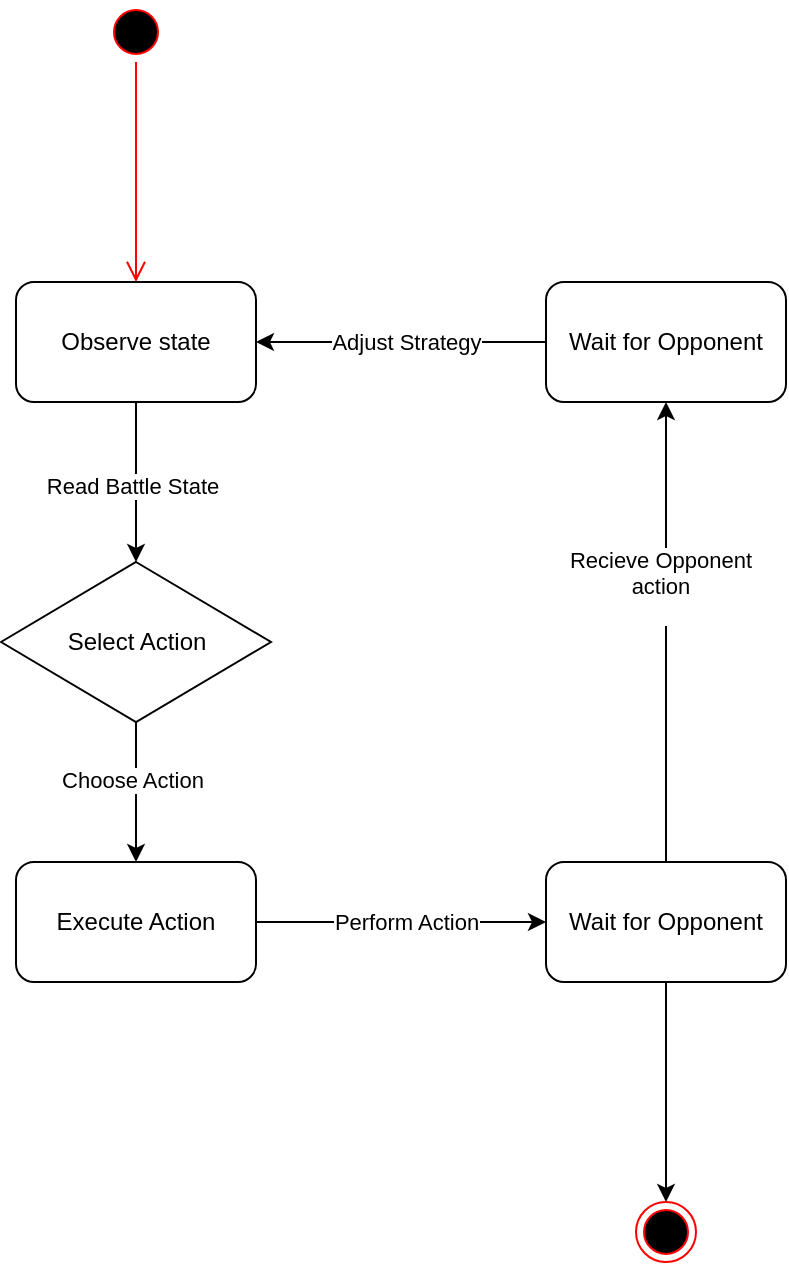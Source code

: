 <mxfile version="25.0.2">
  <diagram name="Page-1" id="8iYKTfm8lL3CdPj7tNKk">
    <mxGraphModel dx="1461" dy="871" grid="1" gridSize="10" guides="1" tooltips="1" connect="1" arrows="1" fold="1" page="1" pageScale="1" pageWidth="850" pageHeight="1100" math="0" shadow="0">
      <root>
        <mxCell id="0" />
        <mxCell id="1" parent="0" />
        <mxCell id="DEPRd6UQ8BkP_VHY7koi-1" value="" style="ellipse;html=1;shape=startState;fillColor=#000000;strokeColor=#ff0000;" vertex="1" parent="1">
          <mxGeometry x="170" y="90" width="30" height="30" as="geometry" />
        </mxCell>
        <mxCell id="DEPRd6UQ8BkP_VHY7koi-2" value="" style="edgeStyle=orthogonalEdgeStyle;html=1;verticalAlign=bottom;endArrow=open;endSize=8;strokeColor=#ff0000;rounded=0;" edge="1" source="DEPRd6UQ8BkP_VHY7koi-1" parent="1">
          <mxGeometry relative="1" as="geometry">
            <mxPoint x="185" y="230" as="targetPoint" />
          </mxGeometry>
        </mxCell>
        <mxCell id="DEPRd6UQ8BkP_VHY7koi-5" style="edgeStyle=orthogonalEdgeStyle;rounded=0;orthogonalLoop=1;jettySize=auto;html=1;entryX=0.5;entryY=0;entryDx=0;entryDy=0;" edge="1" parent="1" source="DEPRd6UQ8BkP_VHY7koi-3" target="DEPRd6UQ8BkP_VHY7koi-4">
          <mxGeometry relative="1" as="geometry" />
        </mxCell>
        <mxCell id="DEPRd6UQ8BkP_VHY7koi-15" value="Read Battle State" style="edgeLabel;html=1;align=center;verticalAlign=middle;resizable=0;points=[];" vertex="1" connectable="0" parent="DEPRd6UQ8BkP_VHY7koi-5">
          <mxGeometry x="0.05" y="-2" relative="1" as="geometry">
            <mxPoint as="offset" />
          </mxGeometry>
        </mxCell>
        <mxCell id="DEPRd6UQ8BkP_VHY7koi-3" value="Observe state" style="rounded=1;whiteSpace=wrap;html=1;" vertex="1" parent="1">
          <mxGeometry x="125" y="230" width="120" height="60" as="geometry" />
        </mxCell>
        <mxCell id="DEPRd6UQ8BkP_VHY7koi-7" style="edgeStyle=orthogonalEdgeStyle;rounded=0;orthogonalLoop=1;jettySize=auto;html=1;entryX=0.5;entryY=0;entryDx=0;entryDy=0;" edge="1" parent="1" source="DEPRd6UQ8BkP_VHY7koi-4" target="DEPRd6UQ8BkP_VHY7koi-6">
          <mxGeometry relative="1" as="geometry" />
        </mxCell>
        <mxCell id="DEPRd6UQ8BkP_VHY7koi-16" value="Choose Action" style="edgeLabel;html=1;align=center;verticalAlign=middle;resizable=0;points=[];" vertex="1" connectable="0" parent="DEPRd6UQ8BkP_VHY7koi-7">
          <mxGeometry x="-0.171" y="-2" relative="1" as="geometry">
            <mxPoint as="offset" />
          </mxGeometry>
        </mxCell>
        <mxCell id="DEPRd6UQ8BkP_VHY7koi-4" value="Select Action" style="rhombus;whiteSpace=wrap;html=1;" vertex="1" parent="1">
          <mxGeometry x="117.5" y="370" width="135" height="80" as="geometry" />
        </mxCell>
        <mxCell id="DEPRd6UQ8BkP_VHY7koi-9" style="edgeStyle=orthogonalEdgeStyle;rounded=0;orthogonalLoop=1;jettySize=auto;html=1;entryX=0;entryY=0.5;entryDx=0;entryDy=0;" edge="1" parent="1" source="DEPRd6UQ8BkP_VHY7koi-6" target="DEPRd6UQ8BkP_VHY7koi-8">
          <mxGeometry relative="1" as="geometry" />
        </mxCell>
        <mxCell id="DEPRd6UQ8BkP_VHY7koi-17" value="Perform Action" style="edgeLabel;html=1;align=center;verticalAlign=middle;resizable=0;points=[];" vertex="1" connectable="0" parent="DEPRd6UQ8BkP_VHY7koi-9">
          <mxGeometry x="0.159" relative="1" as="geometry">
            <mxPoint x="-9" as="offset" />
          </mxGeometry>
        </mxCell>
        <mxCell id="DEPRd6UQ8BkP_VHY7koi-6" value="Execute Action" style="rounded=1;whiteSpace=wrap;html=1;" vertex="1" parent="1">
          <mxGeometry x="125" y="520" width="120" height="60" as="geometry" />
        </mxCell>
        <mxCell id="DEPRd6UQ8BkP_VHY7koi-11" style="edgeStyle=orthogonalEdgeStyle;rounded=0;orthogonalLoop=1;jettySize=auto;html=1;entryX=0.5;entryY=1;entryDx=0;entryDy=0;" edge="1" parent="1" source="DEPRd6UQ8BkP_VHY7koi-8" target="DEPRd6UQ8BkP_VHY7koi-10">
          <mxGeometry relative="1" as="geometry" />
        </mxCell>
        <mxCell id="DEPRd6UQ8BkP_VHY7koi-18" value="Recieve Opponent&lt;div&gt;action&lt;/div&gt;&lt;div&gt;&lt;br&gt;&lt;/div&gt;" style="edgeLabel;html=1;align=center;verticalAlign=middle;resizable=0;points=[];" vertex="1" connectable="0" parent="DEPRd6UQ8BkP_VHY7koi-11">
          <mxGeometry x="0.2" y="3" relative="1" as="geometry">
            <mxPoint as="offset" />
          </mxGeometry>
        </mxCell>
        <mxCell id="DEPRd6UQ8BkP_VHY7koi-14" style="edgeStyle=orthogonalEdgeStyle;rounded=0;orthogonalLoop=1;jettySize=auto;html=1;entryX=0.5;entryY=0;entryDx=0;entryDy=0;" edge="1" parent="1" source="DEPRd6UQ8BkP_VHY7koi-8" target="DEPRd6UQ8BkP_VHY7koi-13">
          <mxGeometry relative="1" as="geometry" />
        </mxCell>
        <mxCell id="DEPRd6UQ8BkP_VHY7koi-8" value="Wait for Opponent" style="rounded=1;whiteSpace=wrap;html=1;" vertex="1" parent="1">
          <mxGeometry x="390" y="520" width="120" height="60" as="geometry" />
        </mxCell>
        <mxCell id="DEPRd6UQ8BkP_VHY7koi-12" style="edgeStyle=orthogonalEdgeStyle;rounded=0;orthogonalLoop=1;jettySize=auto;html=1;entryX=1;entryY=0.5;entryDx=0;entryDy=0;" edge="1" parent="1" source="DEPRd6UQ8BkP_VHY7koi-10" target="DEPRd6UQ8BkP_VHY7koi-3">
          <mxGeometry relative="1" as="geometry" />
        </mxCell>
        <mxCell id="DEPRd6UQ8BkP_VHY7koi-19" value="Adjust Strategy" style="edgeLabel;html=1;align=center;verticalAlign=middle;resizable=0;points=[];" vertex="1" connectable="0" parent="DEPRd6UQ8BkP_VHY7koi-12">
          <mxGeometry x="0.172" relative="1" as="geometry">
            <mxPoint x="15" as="offset" />
          </mxGeometry>
        </mxCell>
        <mxCell id="DEPRd6UQ8BkP_VHY7koi-10" value="Wait for Opponent" style="rounded=1;whiteSpace=wrap;html=1;" vertex="1" parent="1">
          <mxGeometry x="390" y="230" width="120" height="60" as="geometry" />
        </mxCell>
        <mxCell id="DEPRd6UQ8BkP_VHY7koi-13" value="" style="ellipse;html=1;shape=endState;fillColor=#000000;strokeColor=#ff0000;" vertex="1" parent="1">
          <mxGeometry x="435" y="690" width="30" height="30" as="geometry" />
        </mxCell>
      </root>
    </mxGraphModel>
  </diagram>
</mxfile>
